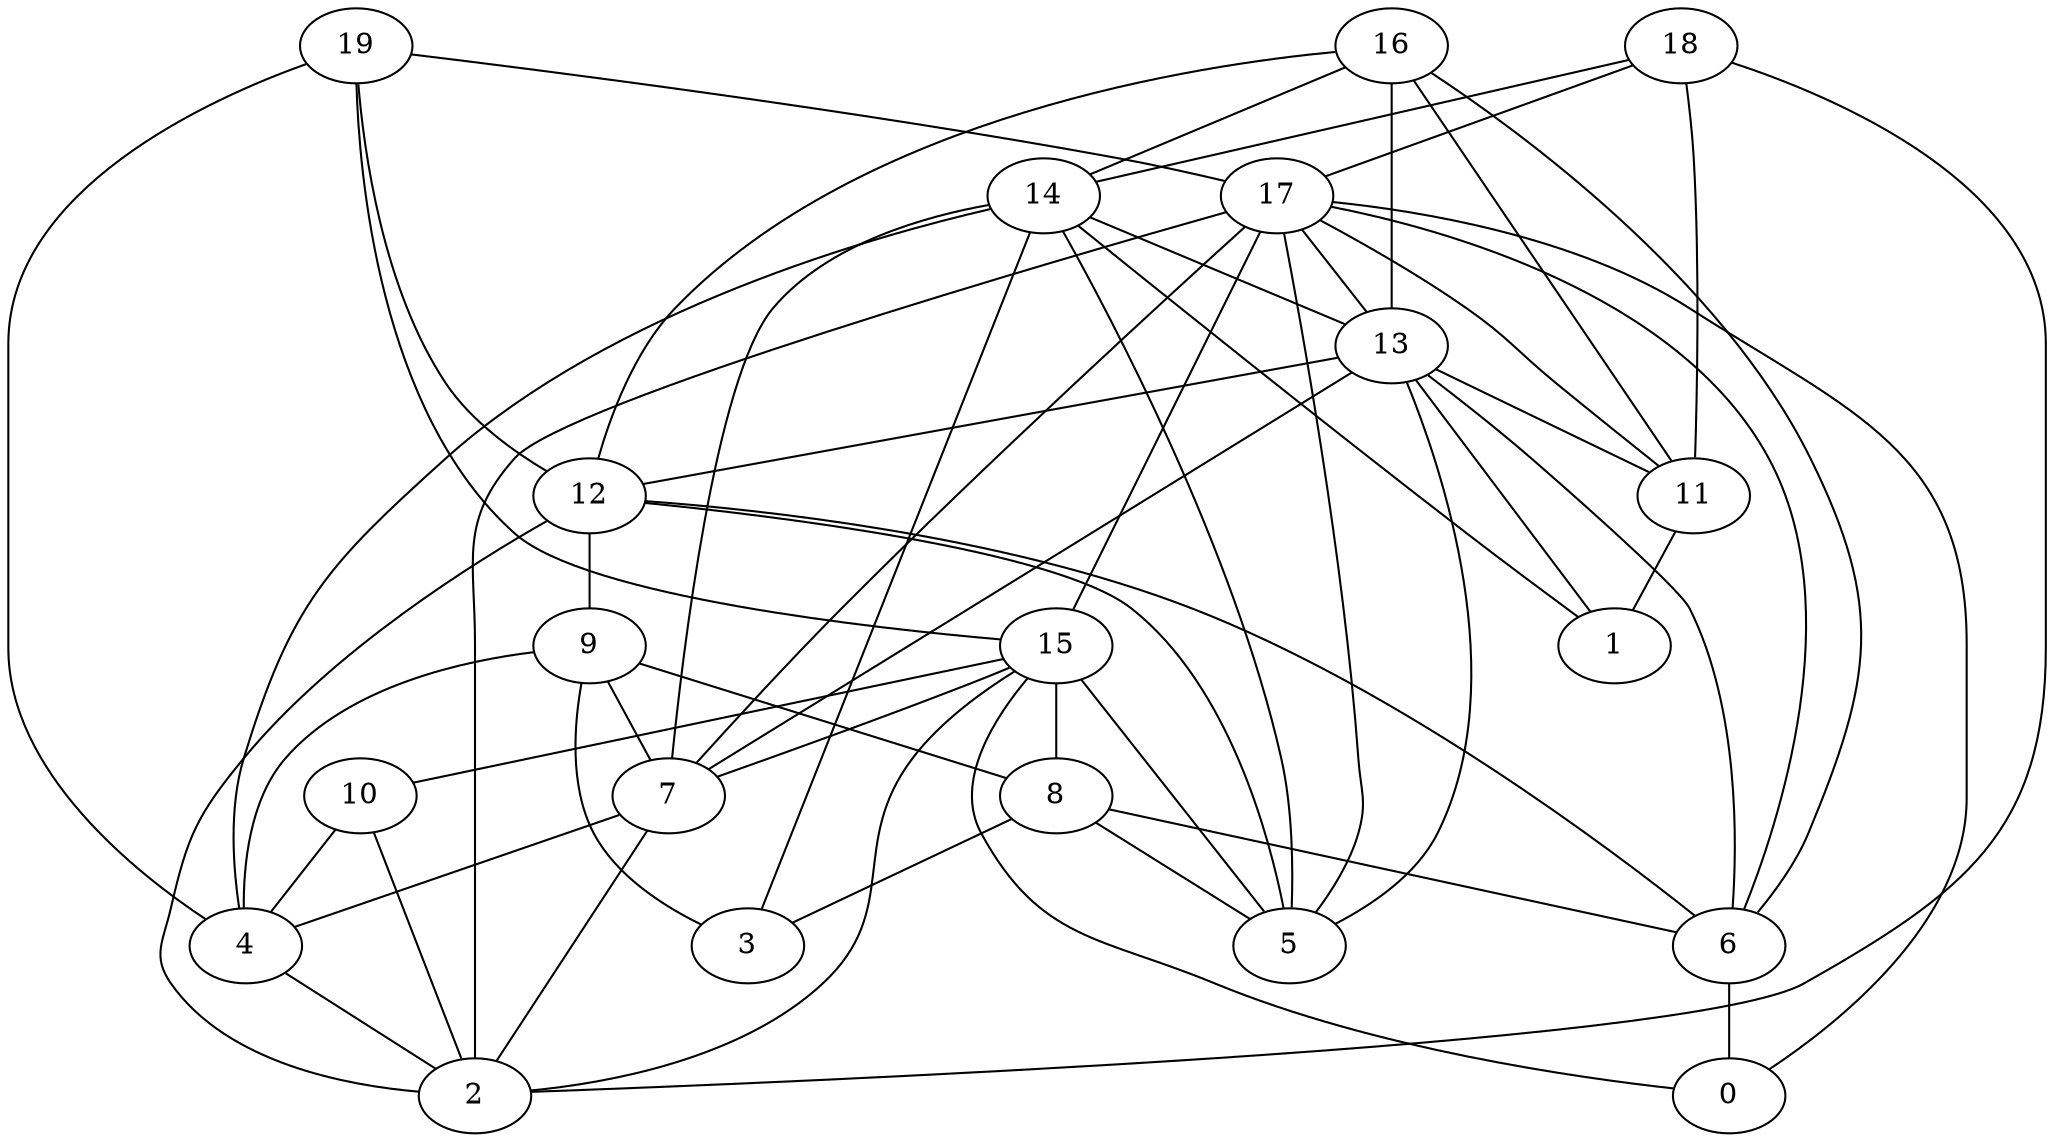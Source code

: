 digraph G {

subgraph G1 {
11 -> 1 [dir = none]
16 -> 14 [dir = none]
16 -> 12 [dir = none]
16 -> 11 [dir = none]
16 -> 6 [dir = none]
16 -> 13 [dir = none]
10 -> 4 [dir = none]
10 -> 2 [dir = none]
17 -> 7 [dir = none]
17 -> 15 [dir = none]
17 -> 2 [dir = none]
17 -> 5 [dir = none]
17 -> 6 [dir = none]
17 -> 13 [dir = none]
17 -> 0 [dir = none]
17 -> 11 [dir = none]
6 -> 0 [dir = none]
9 -> 4 [dir = none]
9 -> 7 [dir = none]
9 -> 8 [dir = none]
9 -> 3 [dir = none]
14 -> 4 [dir = none]
14 -> 13 [dir = none]
14 -> 7 [dir = none]
14 -> 3 [dir = none]
14 -> 5 [dir = none]
14 -> 1 [dir = none]
7 -> 4 [dir = none]
7 -> 2 [dir = none]
15 -> 10 [dir = none]
15 -> 8 [dir = none]
15 -> 0 [dir = none]
15 -> 2 [dir = none]
15 -> 7 [dir = none]
15 -> 5 [dir = none]
4 -> 2 [dir = none]
13 -> 11 [dir = none]
13 -> 1 [dir = none]
13 -> 5 [dir = none]
13 -> 7 [dir = none]
13 -> 6 [dir = none]
13 -> 12 [dir = none]
18 -> 11 [dir = none]
18 -> 2 [dir = none]
18 -> 17 [dir = none]
18 -> 14 [dir = none]
8 -> 6 [dir = none]
8 -> 3 [dir = none]
8 -> 5 [dir = none]
12 -> 5 [dir = none]
12 -> 9 [dir = none]
12 -> 2 [dir = none]
12 -> 6 [dir = none]
19 -> 15 [dir = none]
19 -> 4 [dir = none]
19 -> 17 [dir = none]
19 -> 12 [dir = none]
}

}

